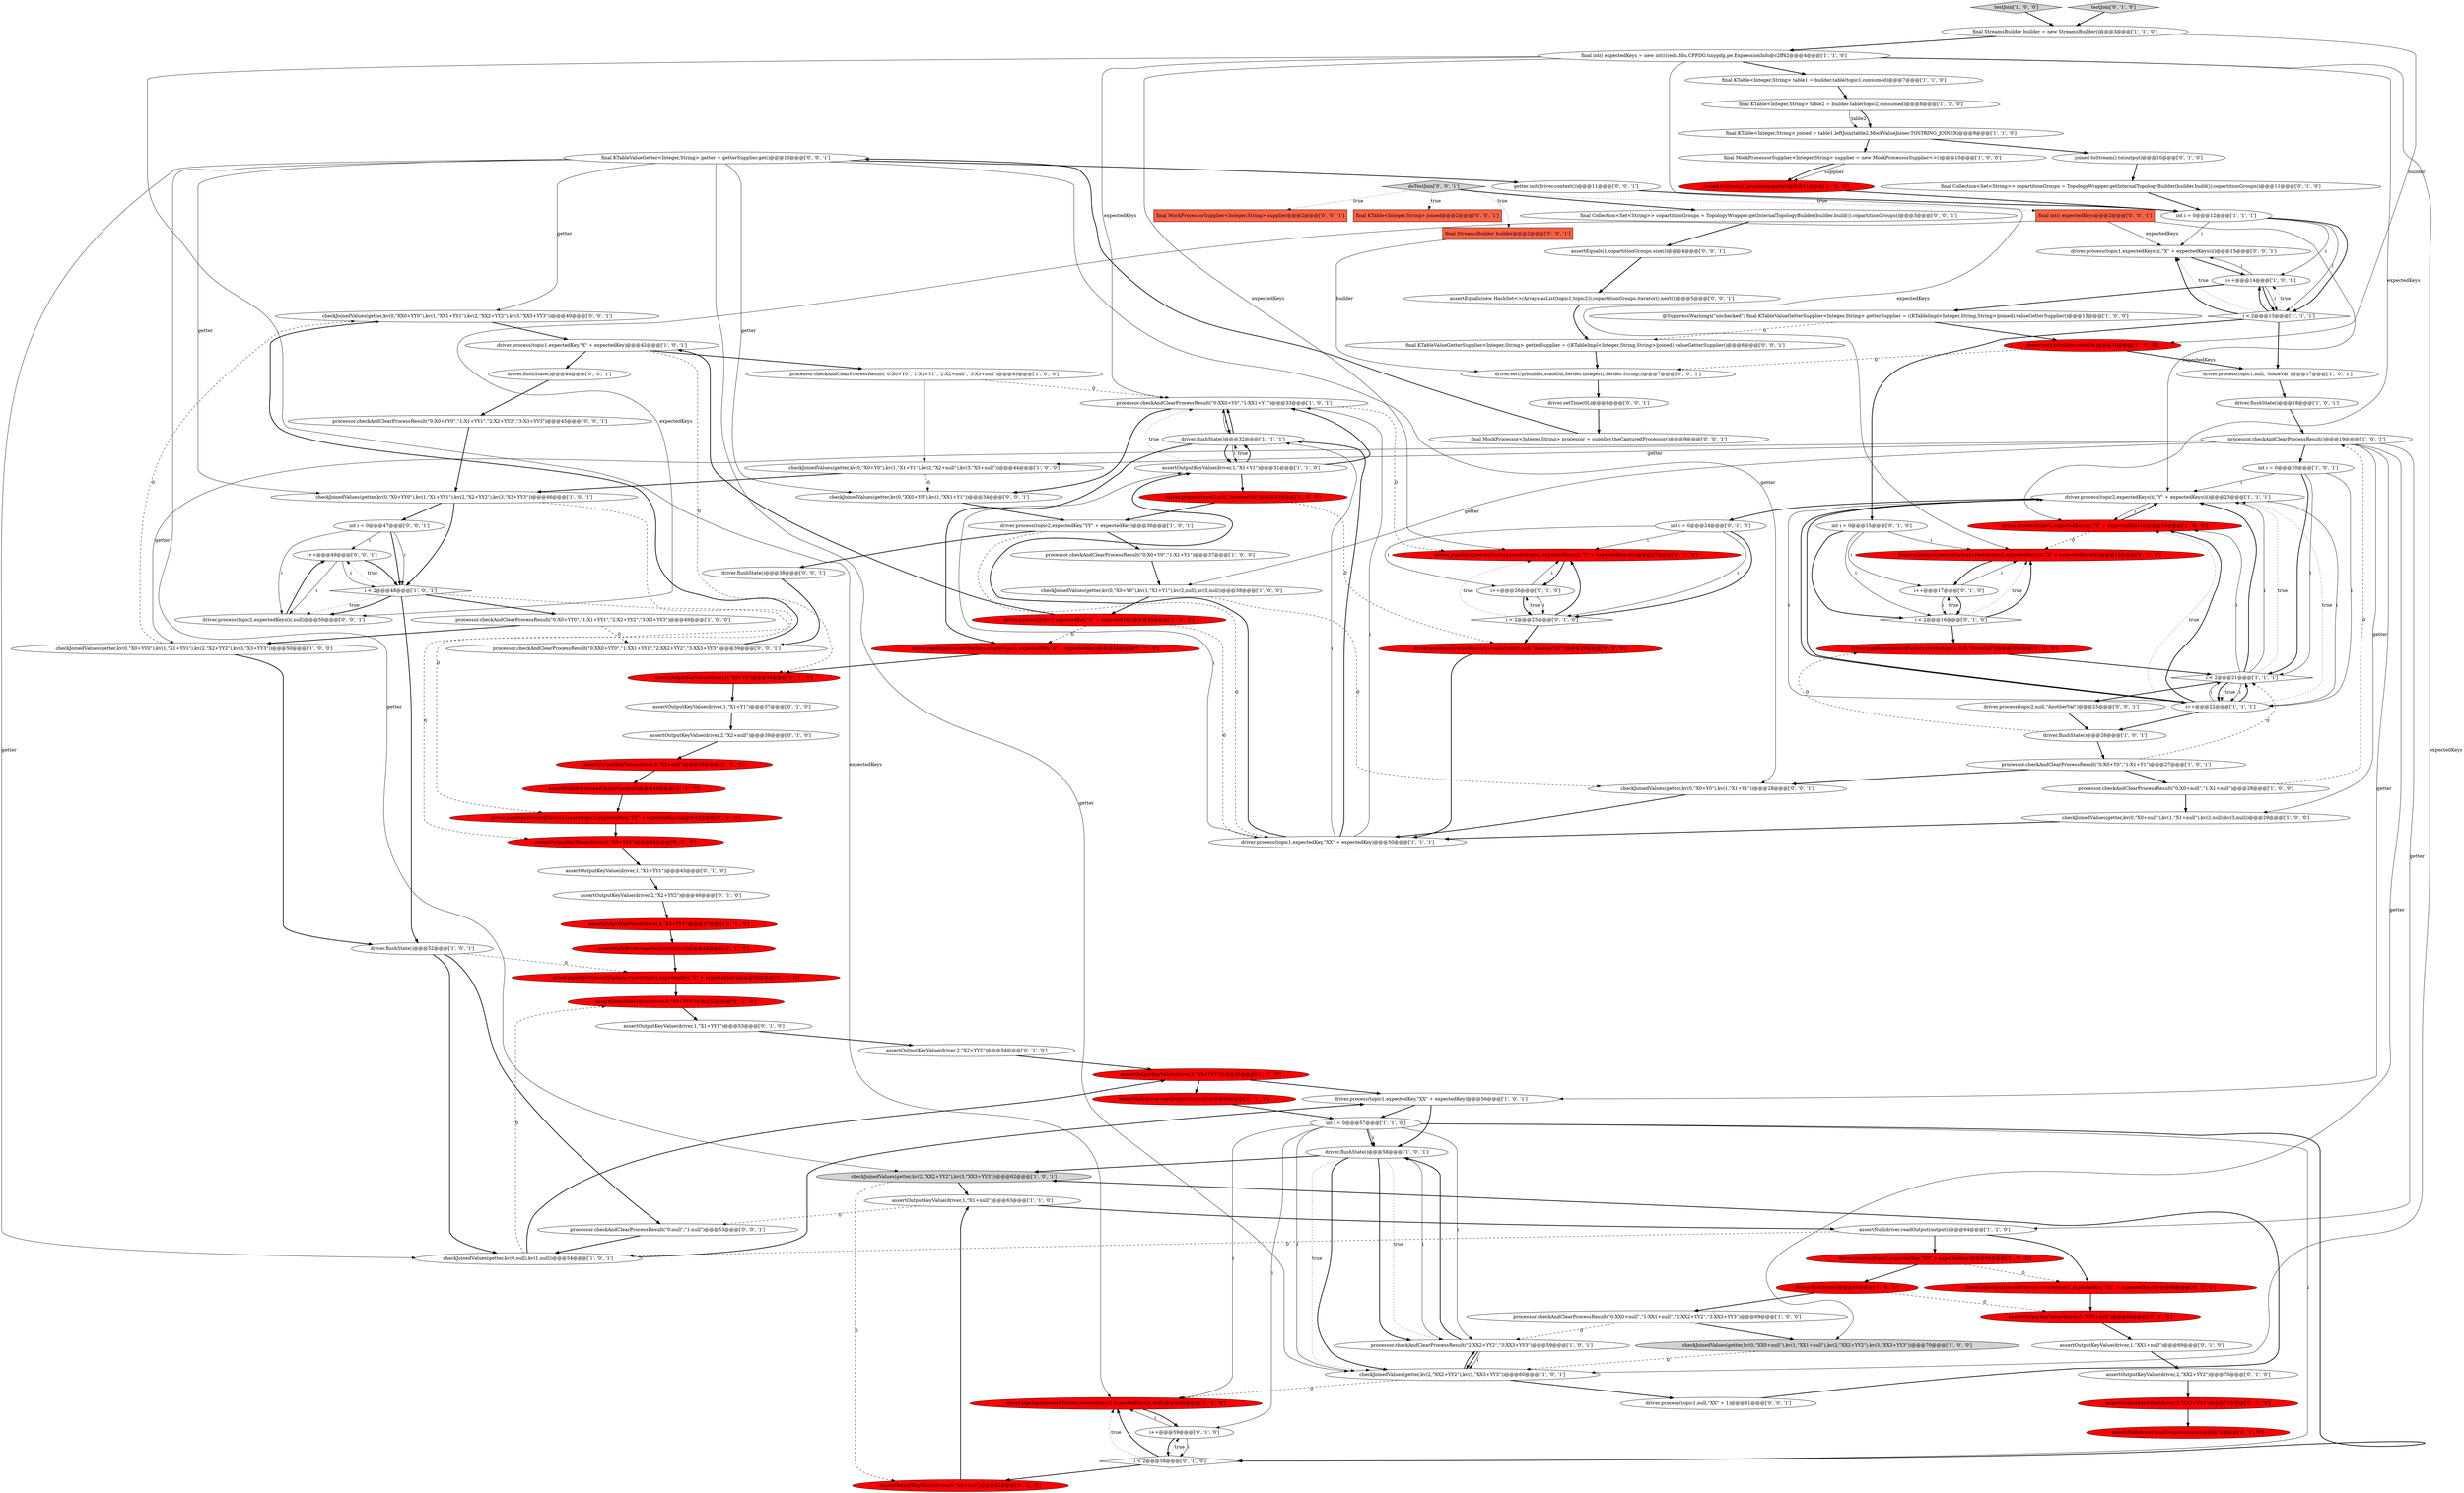 digraph {
71 [style = filled, label = "driver.pipeInput(recordFactory.create(topic2,expectedKey,\"YY\" + expectedKey))@@@42@@@['0', '1', '0']", fillcolor = red, shape = ellipse image = "AAA1AAABBB2BBB"];
18 [style = filled, label = "driver.flushState()@@@18@@@['1', '0', '1']", fillcolor = white, shape = ellipse image = "AAA0AAABBB1BBB"];
23 [style = filled, label = "driver.process(topic2,expectedKeys(i(,\"Y\" + expectedKeys(i()@@@23@@@['1', '1', '1']", fillcolor = white, shape = ellipse image = "AAA0AAABBB1BBB"];
5 [style = filled, label = "checkJoinedValues(getter,kv(2,\"XX2+YY2\"),kv(3,\"XX3+YY3\"))@@@62@@@['1', '0', '1']", fillcolor = lightgray, shape = ellipse image = "AAA0AAABBB1BBB"];
105 [style = filled, label = "checkJoinedValues(getter,kv(0,\"XX0+YY0\"),kv(1,\"XX1+YY1\"),kv(2,\"XX2+YY2\"),kv(3,\"XX3+YY3\"))@@@40@@@['0', '0', '1']", fillcolor = white, shape = ellipse image = "AAA0AAABBB3BBB"];
106 [style = filled, label = "final Collection<Set<String>> copartitionGroups = TopologyWrapper.getInternalTopologyBuilder(builder.build()).copartitionGroups()@@@3@@@['0', '0', '1']", fillcolor = white, shape = ellipse image = "AAA0AAABBB3BBB"];
67 [style = filled, label = "assertNull(driver.readOutput(output))@@@40@@@['0', '1', '0']", fillcolor = red, shape = ellipse image = "AAA1AAABBB2BBB"];
104 [style = filled, label = "final KTable<Integer,String> joined@@@2@@@['0', '0', '1']", fillcolor = tomato, shape = box image = "AAA0AAABBB3BBB"];
6 [style = filled, label = "@SuppressWarnings(\"unchecked\") final KTableValueGetterSupplier<Integer,String> getterSupplier = ((KTableImpl<Integer,String,String>)joined).valueGetterSupplier()@@@15@@@['1', '0', '0']", fillcolor = white, shape = ellipse image = "AAA0AAABBB1BBB"];
24 [style = filled, label = "processor.checkAndClearProcessResult(\"0:X0+Y0\",\"1:X1+Y1\")@@@37@@@['1', '0', '0']", fillcolor = white, shape = ellipse image = "AAA0AAABBB1BBB"];
88 [style = filled, label = "driver.pipeInput(recordFactory.create(topic2,expectedKeys(i(,null))@@@60@@@['0', '1', '0']", fillcolor = red, shape = ellipse image = "AAA1AAABBB2BBB"];
52 [style = filled, label = "driver.process(topic1,expectedKeys(i(,\"X\" + expectedKeys(i()@@@24@@@['1', '0', '0']", fillcolor = red, shape = ellipse image = "AAA1AAABBB1BBB"];
49 [style = filled, label = "joined.toStream().process(supplier)@@@11@@@['1', '0', '0']", fillcolor = red, shape = ellipse image = "AAA1AAABBB1BBB"];
114 [style = filled, label = "final KTableValueGetterSupplier<Integer,String> getterSupplier = ((KTableImpl<Integer,String,String>)joined).valueGetterSupplier()@@@6@@@['0', '0', '1']", fillcolor = white, shape = ellipse image = "AAA0AAABBB3BBB"];
98 [style = filled, label = "i++@@@49@@@['0', '0', '1']", fillcolor = white, shape = ellipse image = "AAA0AAABBB3BBB"];
70 [style = filled, label = "assertOutputKeyValue(driver,2,\"X2+YY2\")@@@54@@@['0', '1', '0']", fillcolor = white, shape = ellipse image = "AAA0AAABBB2BBB"];
78 [style = filled, label = "driver.pipeInput(recordFactory.create(topic1,expectedKey,\"X\" + expectedKey))@@@50@@@['0', '1', '0']", fillcolor = red, shape = ellipse image = "AAA1AAABBB2BBB"];
38 [style = filled, label = "processor.checkAndClearProcessResult(\"0:X0+Y0\",\"1:X1+Y1\")@@@27@@@['1', '0', '1']", fillcolor = white, shape = ellipse image = "AAA0AAABBB1BBB"];
58 [style = filled, label = "int i = 0@@@15@@@['0', '1', '0']", fillcolor = white, shape = ellipse image = "AAA0AAABBB2BBB"];
54 [style = filled, label = "final KTable<Integer,String> table1 = builder.table(topic1,consumed)@@@7@@@['1', '1', '0']", fillcolor = white, shape = ellipse image = "AAA0AAABBB1BBB"];
62 [style = filled, label = "i < 2@@@25@@@['0', '1', '0']", fillcolor = white, shape = diamond image = "AAA0AAABBB2BBB"];
63 [style = filled, label = "assertNull(driver.readOutput(output))@@@72@@@['0', '1', '0']", fillcolor = red, shape = ellipse image = "AAA1AAABBB2BBB"];
30 [style = filled, label = "driver.process(topic1,expectedKey,\"X\" + expectedKey)@@@42@@@['1', '0', '1']", fillcolor = white, shape = ellipse image = "AAA0AAABBB1BBB"];
3 [style = filled, label = "assertOutputKeyValue(driver,1,\"X1+null\")@@@63@@@['1', '1', '0']", fillcolor = white, shape = ellipse image = "AAA0AAABBB1BBB"];
116 [style = filled, label = "driver.process(topic2,expectedKeys(i(,null)@@@50@@@['0', '0', '1']", fillcolor = white, shape = ellipse image = "AAA0AAABBB3BBB"];
43 [style = filled, label = "driver.flushState()@@@32@@@['1', '1', '1']", fillcolor = white, shape = ellipse image = "AAA0AAABBB1BBB"];
15 [style = filled, label = "driver.process(topic1,expectedKey,\"XX\" + expectedKey)@@@56@@@['1', '0', '1']", fillcolor = white, shape = ellipse image = "AAA0AAABBB1BBB"];
82 [style = filled, label = "i++@@@17@@@['0', '1', '0']", fillcolor = white, shape = ellipse image = "AAA0AAABBB2BBB"];
41 [style = filled, label = "assertOutputKeyValue(driver,3,\"X3+YY3\")@@@55@@@['1', '1', '0']", fillcolor = red, shape = ellipse image = "AAA1AAABBB1BBB"];
33 [style = filled, label = "processor.checkAndClearProcessResult(\"0:X0+Y0\",\"1:X1+Y1\",\"2:X2+null\",\"3:X3+null\")@@@43@@@['1', '0', '0']", fillcolor = white, shape = ellipse image = "AAA0AAABBB1BBB"];
28 [style = filled, label = "processor.checkAndClearProcessResult(\"0:XX0+Y0\",\"1:XX1+Y1\")@@@33@@@['1', '0', '1']", fillcolor = white, shape = ellipse image = "AAA0AAABBB1BBB"];
34 [style = filled, label = "checkJoinedValues(getter,kv(0,\"X0+YY0\"),kv(1,\"X1+YY1\"),kv(2,\"X2+YY2\"),kv(3,\"X3+YY3\"))@@@46@@@['1', '0', '1']", fillcolor = white, shape = ellipse image = "AAA0AAABBB1BBB"];
107 [style = filled, label = "checkJoinedValues(getter,kv(0,\"XX0+Y0\"),kv(1,\"XX1+Y1\"))@@@34@@@['0', '0', '1']", fillcolor = white, shape = ellipse image = "AAA0AAABBB3BBB"];
48 [style = filled, label = "processor.checkAndClearProcessResult(\"2:XX2+YY2\",\"3:XX3+YY3\")@@@59@@@['1', '0', '1']", fillcolor = white, shape = ellipse image = "AAA0AAABBB1BBB"];
123 [style = filled, label = "processor.checkAndClearProcessResult(\"0:XX0+YY0\",\"1:XX1+YY1\",\"2:XX2+YY2\",\"3:XX3+YY3\")@@@39@@@['0', '0', '1']", fillcolor = white, shape = ellipse image = "AAA0AAABBB3BBB"];
115 [style = filled, label = "driver.process(topic1,expectedKeys(i(,\"X\" + expectedKeys(i()@@@15@@@['0', '0', '1']", fillcolor = white, shape = ellipse image = "AAA0AAABBB3BBB"];
13 [style = filled, label = "final KTable<Integer,String> joined = table1.leftJoin(table2,MockValueJoiner.TOSTRING_JOINER)@@@9@@@['1', '1', '0']", fillcolor = white, shape = ellipse image = "AAA0AAABBB1BBB"];
117 [style = filled, label = "driver.process(topic2,null,\"AnotherVal\")@@@25@@@['0', '0', '1']", fillcolor = white, shape = ellipse image = "AAA0AAABBB3BBB"];
2 [style = filled, label = "checkJoinedValues(getter,kv(0,null),kv(1,null))@@@54@@@['1', '0', '1']", fillcolor = white, shape = ellipse image = "AAA0AAABBB1BBB"];
64 [style = filled, label = "assertOutputKeyValue(driver,1,\"XX1+null\")@@@69@@@['0', '1', '0']", fillcolor = white, shape = ellipse image = "AAA0AAABBB2BBB"];
112 [style = filled, label = "final int(( expectedKeys@@@2@@@['0', '0', '1']", fillcolor = tomato, shape = box image = "AAA0AAABBB3BBB"];
95 [style = filled, label = "assertOutputKeyValue(driver,1,\"X1+Y1\")@@@37@@@['0', '1', '0']", fillcolor = white, shape = ellipse image = "AAA0AAABBB2BBB"];
120 [style = filled, label = "assertEquals(1,copartitionGroups.size())@@@4@@@['0', '0', '1']", fillcolor = white, shape = ellipse image = "AAA0AAABBB3BBB"];
26 [style = filled, label = "int i = 0@@@12@@@['1', '1', '1']", fillcolor = white, shape = ellipse image = "AAA0AAABBB1BBB"];
75 [style = filled, label = "assertOutputKeyValue(driver,0,\"X0+Y0\")@@@36@@@['0', '1', '0']", fillcolor = red, shape = ellipse image = "AAA1AAABBB2BBB"];
86 [style = filled, label = "int i = 0@@@24@@@['0', '1', '0']", fillcolor = white, shape = ellipse image = "AAA0AAABBB2BBB"];
109 [style = filled, label = "final MockProcessor<Integer,String> processor = supplier.theCapturedProcessor()@@@9@@@['0', '0', '1']", fillcolor = white, shape = ellipse image = "AAA0AAABBB3BBB"];
57 [style = filled, label = "assertOutputKeyValue(driver,3,\"XX3+YY3\")@@@71@@@['0', '1', '0']", fillcolor = red, shape = ellipse image = "AAA1AAABBB2BBB"];
103 [style = filled, label = "final StreamsBuilder builder@@@2@@@['0', '0', '1']", fillcolor = tomato, shape = box image = "AAA0AAABBB3BBB"];
17 [style = filled, label = "i++@@@22@@@['1', '1', '1']", fillcolor = white, shape = ellipse image = "AAA0AAABBB1BBB"];
31 [style = filled, label = "driver.process(topic2,null,\"AnotherVal\")@@@35@@@['1', '0', '0']", fillcolor = red, shape = ellipse image = "AAA1AAABBB1BBB"];
55 [style = filled, label = "driver.setUp(builder,stateDir)@@@16@@@['1', '0', '0']", fillcolor = red, shape = ellipse image = "AAA1AAABBB1BBB"];
68 [style = filled, label = "assertOutputKeyValue(driver,0,\"X0+YY0\")@@@52@@@['0', '1', '0']", fillcolor = red, shape = ellipse image = "AAA1AAABBB2BBB"];
76 [style = filled, label = "assertOutputKeyValue(driver,2,\"X2+YY2\")@@@46@@@['0', '1', '0']", fillcolor = white, shape = ellipse image = "AAA0AAABBB2BBB"];
47 [style = filled, label = "testJoin['1', '0', '0']", fillcolor = lightgray, shape = diamond image = "AAA0AAABBB1BBB"];
96 [style = filled, label = "processor.checkAndClearProcessResult(\"0:null\",\"1:null\")@@@53@@@['0', '0', '1']", fillcolor = white, shape = ellipse image = "AAA0AAABBB3BBB"];
110 [style = filled, label = "int i = 0@@@47@@@['0', '0', '1']", fillcolor = white, shape = ellipse image = "AAA0AAABBB3BBB"];
80 [style = filled, label = "assertOutputKeyValue(driver,0,\"XX0+null\")@@@68@@@['0', '1', '0']", fillcolor = red, shape = ellipse image = "AAA1AAABBB2BBB"];
16 [style = filled, label = "checkJoinedValues(getter,kv(0,\"X0+null\"),kv(1,\"X1+null\"),kv(2,null),kv(3,null))@@@29@@@['1', '0', '0']", fillcolor = white, shape = ellipse image = "AAA0AAABBB1BBB"];
69 [style = filled, label = "assertOutputKeyValue(driver,0,\"X0+YY0\")@@@44@@@['0', '1', '0']", fillcolor = red, shape = ellipse image = "AAA1AAABBB2BBB"];
118 [style = filled, label = "doTestJoin['0', '0', '1']", fillcolor = lightgray, shape = diamond image = "AAA0AAABBB3BBB"];
21 [style = filled, label = "processor.checkAndClearProcessResult(\"0:X0+YY0\",\"1:X1+YY1\",\"2:X2+YY2\",\"3:X3+YY3\")@@@49@@@['1', '0', '0']", fillcolor = white, shape = ellipse image = "AAA0AAABBB1BBB"];
29 [style = filled, label = "driver.process(topic2,expectedKey,\"YY\" + expectedKey)@@@36@@@['1', '0', '1']", fillcolor = white, shape = ellipse image = "AAA0AAABBB1BBB"];
37 [style = filled, label = "i < 2@@@21@@@['1', '1', '1']", fillcolor = white, shape = diamond image = "AAA0AAABBB1BBB"];
65 [style = filled, label = "driver.pipeInput(recordFactory.create(topic2,null,\"AnotherVal\"))@@@29@@@['0', '1', '0']", fillcolor = red, shape = ellipse image = "AAA1AAABBB2BBB"];
84 [style = filled, label = "i < 2@@@58@@@['0', '1', '0']", fillcolor = white, shape = diamond image = "AAA0AAABBB2BBB"];
100 [style = filled, label = "assertEquals(new HashSet<>(Arrays.asList(topic1,topic2)),copartitionGroups.iterator().next())@@@5@@@['0', '0', '1']", fillcolor = white, shape = ellipse image = "AAA0AAABBB3BBB"];
74 [style = filled, label = "assertOutputKeyValue(driver,1,\"X1+YY1\")@@@45@@@['0', '1', '0']", fillcolor = white, shape = ellipse image = "AAA0AAABBB2BBB"];
122 [style = filled, label = "final KTableValueGetter<Integer,String> getter = getterSupplier.get()@@@10@@@['0', '0', '1']", fillcolor = white, shape = ellipse image = "AAA0AAABBB3BBB"];
59 [style = filled, label = "assertOutputKeyValue(driver,3,\"X3+null\")@@@39@@@['0', '1', '0']", fillcolor = red, shape = ellipse image = "AAA1AAABBB2BBB"];
45 [style = filled, label = "driver.flushState()@@@58@@@['1', '0', '1']", fillcolor = white, shape = ellipse image = "AAA0AAABBB1BBB"];
87 [style = filled, label = "assertOutputKeyValue(driver,2,\"XX2+YY2\")@@@70@@@['0', '1', '0']", fillcolor = white, shape = ellipse image = "AAA0AAABBB2BBB"];
61 [style = filled, label = "driver.pipeInput(recordFactory.create(topic1,expectedKey,\"XX\" + expectedKey))@@@66@@@['0', '1', '0']", fillcolor = red, shape = ellipse image = "AAA1AAABBB2BBB"];
35 [style = filled, label = "assertNull(driver.readOutput(output))@@@64@@@['1', '1', '0']", fillcolor = white, shape = ellipse image = "AAA0AAABBB1BBB"];
46 [style = filled, label = "processor.checkAndClearProcessResult(\"0:XX0+null\",\"1:XX1+null\",\"2:XX2+YY2\",\"3:XX3+YY3\")@@@69@@@['1', '0', '0']", fillcolor = white, shape = ellipse image = "AAA0AAABBB1BBB"];
111 [style = filled, label = "checkJoinedValues(getter,kv(0,\"X0+Y0\"),kv(1,\"X1+Y1\"))@@@28@@@['0', '0', '1']", fillcolor = white, shape = ellipse image = "AAA0AAABBB3BBB"];
102 [style = filled, label = "final MockProcessorSupplier<Integer,String> supplier@@@2@@@['0', '0', '1']", fillcolor = tomato, shape = box image = "AAA0AAABBB3BBB"];
50 [style = filled, label = "processor.checkAndClearProcessResult(\"0:X0+null\",\"1:X1+null\")@@@28@@@['1', '0', '0']", fillcolor = white, shape = ellipse image = "AAA0AAABBB1BBB"];
32 [style = filled, label = "final KTable<Integer,String> table2 = builder.table(topic2,consumed)@@@8@@@['1', '1', '0']", fillcolor = white, shape = ellipse image = "AAA0AAABBB1BBB"];
22 [style = filled, label = "int i = 0@@@20@@@['1', '0', '1']", fillcolor = white, shape = ellipse image = "AAA0AAABBB1BBB"];
44 [style = filled, label = "i < 2@@@13@@@['1', '1', '1']", fillcolor = white, shape = diamond image = "AAA0AAABBB1BBB"];
36 [style = filled, label = "driver.process(topic1,null,\"SomeVal\")@@@17@@@['1', '0', '1']", fillcolor = white, shape = ellipse image = "AAA0AAABBB1BBB"];
27 [style = filled, label = "final int(( expectedKeys = new int((((edu.fdu.CPPDG.tinypdg.pe.ExpressionInfo@c2ff42@@@4@@@['1', '1', '0']", fillcolor = white, shape = ellipse image = "AAA0AAABBB1BBB"];
108 [style = filled, label = "driver.setTime(0L)@@@8@@@['0', '0', '1']", fillcolor = white, shape = ellipse image = "AAA0AAABBB3BBB"];
11 [style = filled, label = "driver.flushState()@@@68@@@['1', '0', '0']", fillcolor = red, shape = ellipse image = "AAA1AAABBB1BBB"];
72 [style = filled, label = "testJoin['0', '1', '0']", fillcolor = lightgray, shape = diamond image = "AAA0AAABBB2BBB"];
94 [style = filled, label = "assertOutputKeyValue(driver,0,\"X0+null\")@@@62@@@['0', '1', '0']", fillcolor = red, shape = ellipse image = "AAA1AAABBB2BBB"];
92 [style = filled, label = "assertNull(driver.readOutput(output))@@@48@@@['0', '1', '0']", fillcolor = red, shape = ellipse image = "AAA1AAABBB2BBB"];
121 [style = filled, label = "driver.process(topic1,null,\"XX\" + 1)@@@61@@@['0', '0', '1']", fillcolor = white, shape = ellipse image = "AAA0AAABBB3BBB"];
93 [style = filled, label = "i++@@@59@@@['0', '1', '0']", fillcolor = white, shape = ellipse image = "AAA0AAABBB2BBB"];
113 [style = filled, label = "driver.flushState()@@@38@@@['0', '0', '1']", fillcolor = white, shape = ellipse image = "AAA0AAABBB3BBB"];
119 [style = filled, label = "processor.checkAndClearProcessResult(\"0:X0+YY0\",\"1:X1+YY1\",\"2:X2+YY2\",\"3:X3+YY3\")@@@45@@@['0', '0', '1']", fillcolor = white, shape = ellipse image = "AAA0AAABBB3BBB"];
4 [style = filled, label = "processor.checkAndClearProcessResult()@@@19@@@['1', '0', '1']", fillcolor = white, shape = ellipse image = "AAA0AAABBB1BBB"];
97 [style = filled, label = "driver.flushState()@@@44@@@['0', '0', '1']", fillcolor = white, shape = ellipse image = "AAA0AAABBB3BBB"];
73 [style = filled, label = "joined.toStream().to(output)@@@10@@@['0', '1', '0']", fillcolor = white, shape = ellipse image = "AAA0AAABBB2BBB"];
83 [style = filled, label = "driver.pipeInput(recordFactory.create(topic1,expectedKey,\"X\" + expectedKey))@@@34@@@['0', '1', '0']", fillcolor = red, shape = ellipse image = "AAA1AAABBB2BBB"];
85 [style = filled, label = "assertOutputKeyValue(driver,2,\"X2+null\")@@@38@@@['0', '1', '0']", fillcolor = white, shape = ellipse image = "AAA0AAABBB2BBB"];
53 [style = filled, label = "int i = 0@@@57@@@['1', '1', '0']", fillcolor = white, shape = ellipse image = "AAA0AAABBB1BBB"];
20 [style = filled, label = "i++@@@14@@@['1', '0', '1']", fillcolor = white, shape = ellipse image = "AAA0AAABBB1BBB"];
42 [style = filled, label = "checkJoinedValues(getter,kv(0,\"XX0+null\"),kv(1,\"XX1+null\"),kv(2,\"XX2+YY2\"),kv(3,\"XX3+YY3\"))@@@70@@@['1', '0', '0']", fillcolor = lightgray, shape = ellipse image = "AAA0AAABBB1BBB"];
51 [style = filled, label = "driver.process(topic1,expectedKey,\"XX\" + expectedKey)@@@66@@@['1', '0', '0']", fillcolor = red, shape = ellipse image = "AAA1AAABBB1BBB"];
56 [style = filled, label = "assertOutputKeyValue(driver,3,\"X3+YY3\")@@@47@@@['0', '1', '0']", fillcolor = red, shape = ellipse image = "AAA1AAABBB2BBB"];
79 [style = filled, label = "driver.pipeInput(recordFactory.create(topic1,expectedKeys(i(,\"X\" + expectedKeys(i())@@@18@@@['0', '1', '0']", fillcolor = red, shape = ellipse image = "AAA1AAABBB2BBB"];
7 [style = filled, label = "driver.flushState()@@@26@@@['1', '0', '1']", fillcolor = white, shape = ellipse image = "AAA0AAABBB1BBB"];
9 [style = filled, label = "driver.flushState()@@@52@@@['1', '0', '1']", fillcolor = white, shape = ellipse image = "AAA0AAABBB1BBB"];
90 [style = filled, label = "assertOutputKeyValue(driver,1,\"X1+YY1\")@@@53@@@['0', '1', '0']", fillcolor = white, shape = ellipse image = "AAA0AAABBB2BBB"];
101 [style = filled, label = "getter.init(driver.context())@@@11@@@['0', '0', '1']", fillcolor = white, shape = ellipse image = "AAA0AAABBB3BBB"];
12 [style = filled, label = "checkJoinedValues(getter,kv(0,\"X0+Y0\"),kv(1,\"X1+Y1\"),kv(2,null),kv(3,null))@@@38@@@['1', '0', '0']", fillcolor = white, shape = ellipse image = "AAA0AAABBB1BBB"];
19 [style = filled, label = "i < 2@@@48@@@['1', '0', '1']", fillcolor = white, shape = diamond image = "AAA0AAABBB1BBB"];
89 [style = filled, label = "i < 2@@@16@@@['0', '1', '0']", fillcolor = white, shape = diamond image = "AAA0AAABBB2BBB"];
77 [style = filled, label = "driver.pipeInput(recordFactory.create(topic2,expectedKeys(i(,\"Y\" + expectedKeys(i())@@@27@@@['0', '1', '0']", fillcolor = red, shape = ellipse image = "AAA1AAABBB2BBB"];
0 [style = filled, label = "final MockProcessorSupplier<Integer,String> supplier = new MockProcessorSupplier<>()@@@10@@@['1', '0', '0']", fillcolor = white, shape = ellipse image = "AAA0AAABBB1BBB"];
25 [style = filled, label = "driver.process(topic1,expectedKey,\"X\" + expectedKey)@@@40@@@['1', '0', '0']", fillcolor = red, shape = ellipse image = "AAA1AAABBB1BBB"];
40 [style = filled, label = "final StreamsBuilder builder = new StreamsBuilder()@@@3@@@['1', '1', '0']", fillcolor = white, shape = ellipse image = "AAA0AAABBB1BBB"];
14 [style = filled, label = "assertOutputKeyValue(driver,1,\"X1+Y1\")@@@31@@@['1', '1', '0']", fillcolor = white, shape = ellipse image = "AAA0AAABBB1BBB"];
8 [style = filled, label = "checkJoinedValues(getter,kv(0,\"X0+YY0\"),kv(1,\"X1+YY1\"),kv(2,\"X2+YY2\"),kv(3,\"X3+YY3\"))@@@50@@@['1', '0', '0']", fillcolor = white, shape = ellipse image = "AAA0AAABBB1BBB"];
60 [style = filled, label = "assertNull(driver.readOutput(output))@@@56@@@['0', '1', '0']", fillcolor = red, shape = ellipse image = "AAA1AAABBB2BBB"];
66 [style = filled, label = "i++@@@26@@@['0', '1', '0']", fillcolor = white, shape = ellipse image = "AAA0AAABBB2BBB"];
99 [style = filled, label = "driver.setUp(builder,stateDir,Serdes.Integer(),Serdes.String())@@@7@@@['0', '0', '1']", fillcolor = white, shape = ellipse image = "AAA0AAABBB3BBB"];
81 [style = filled, label = "driver.pipeInput(recordFactory.create(topic1,null,\"SomeVal\"))@@@20@@@['0', '1', '0']", fillcolor = red, shape = ellipse image = "AAA1AAABBB2BBB"];
91 [style = filled, label = "final Collection<Set<String>> copartitionGroups = TopologyWrapper.getInternalTopologyBuilder(builder.build()).copartitionGroups()@@@11@@@['0', '1', '0']", fillcolor = white, shape = ellipse image = "AAA0AAABBB2BBB"];
10 [style = filled, label = "checkJoinedValues(getter,kv(0,\"X0+Y0\"),kv(1,\"X1+Y1\"),kv(2,\"X2+null\"),kv(3,\"X3+null\"))@@@44@@@['1', '0', '0']", fillcolor = white, shape = ellipse image = "AAA0AAABBB1BBB"];
39 [style = filled, label = "driver.process(topic1,expectedKey,\"XX\" + expectedKey)@@@30@@@['1', '1', '1']", fillcolor = white, shape = ellipse image = "AAA0AAABBB1BBB"];
1 [style = filled, label = "checkJoinedValues(getter,kv(2,\"XX2+YY2\"),kv(3,\"XX3+YY3\"))@@@60@@@['1', '0', '1']", fillcolor = white, shape = ellipse image = "AAA0AAABBB1BBB"];
5->3 [style = bold, label=""];
26->44 [style = solid, label="i"];
106->120 [style = bold, label=""];
28->107 [style = bold, label=""];
4->42 [style = solid, label="getter"];
122->5 [style = solid, label="getter"];
55->36 [style = bold, label=""];
98->19 [style = bold, label=""];
41->15 [style = bold, label=""];
107->29 [style = bold, label=""];
84->88 [style = dotted, label="true"];
17->52 [style = dotted, label="true"];
122->105 [style = solid, label="getter"];
22->37 [style = bold, label=""];
43->28 [style = solid, label="i"];
58->79 [style = solid, label="i"];
25->30 [style = bold, label=""];
39->28 [style = solid, label="i"];
19->116 [style = dotted, label="true"];
6->114 [style = dashed, label="0"];
46->48 [style = dashed, label="0"];
83->75 [style = bold, label=""];
118->106 [style = bold, label=""];
21->8 [style = bold, label=""];
33->28 [style = dashed, label="0"];
60->53 [style = bold, label=""];
39->14 [style = bold, label=""];
97->119 [style = bold, label=""];
23->17 [style = solid, label="i"];
55->99 [style = dashed, label="0"];
14->28 [style = bold, label=""];
53->84 [style = solid, label="i"];
103->99 [style = solid, label="builder"];
66->62 [style = bold, label=""];
67->71 [style = bold, label=""];
11->46 [style = bold, label=""];
94->3 [style = bold, label=""];
9->96 [style = bold, label=""];
27->79 [style = solid, label="expectedKeys"];
89->79 [style = dotted, label="true"];
118->112 [style = dotted, label="true"];
96->2 [style = bold, label=""];
45->48 [style = bold, label=""];
25->83 [style = dashed, label="0"];
12->111 [style = dashed, label="0"];
110->19 [style = bold, label=""];
84->88 [style = bold, label=""];
3->35 [style = bold, label=""];
38->50 [style = bold, label=""];
90->70 [style = bold, label=""];
43->83 [style = bold, label=""];
110->98 [style = solid, label="i"];
62->77 [style = bold, label=""];
91->26 [style = bold, label=""];
4->8 [style = solid, label="getter"];
28->43 [style = bold, label=""];
57->63 [style = bold, label=""];
99->108 [style = bold, label=""];
29->113 [style = bold, label=""];
19->9 [style = bold, label=""];
86->66 [style = solid, label="i"];
118->103 [style = dotted, label="true"];
9->78 [style = dashed, label="0"];
66->62 [style = solid, label="i"];
44->20 [style = dotted, label="true"];
62->65 [style = bold, label=""];
1->88 [style = dashed, label="0"];
36->18 [style = bold, label=""];
2->15 [style = bold, label=""];
27->1 [style = solid, label="expectedKeys"];
58->82 [style = solid, label="i"];
19->69 [style = dashed, label="0"];
58->89 [style = bold, label=""];
51->61 [style = dashed, label="0"];
23->17 [style = bold, label=""];
27->52 [style = solid, label="expectedKeys"];
110->19 [style = solid, label="i"];
1->121 [style = bold, label=""];
59->67 [style = bold, label=""];
51->11 [style = bold, label=""];
48->1 [style = bold, label=""];
32->13 [style = solid, label="table2"];
48->1 [style = solid, label="i"];
93->84 [style = bold, label=""];
21->123 [style = dashed, label="0"];
53->1 [style = solid, label="i"];
3->96 [style = dashed, label="0"];
20->44 [style = solid, label="i"];
46->42 [style = bold, label=""];
81->37 [style = bold, label=""];
52->23 [style = bold, label=""];
35->2 [style = dashed, label="0"];
4->35 [style = solid, label="getter"];
45->1 [style = dotted, label="true"];
34->19 [style = bold, label=""];
39->43 [style = solid, label="i"];
9->2 [style = bold, label=""];
35->61 [style = bold, label=""];
122->1 [style = solid, label="getter"];
4->12 [style = solid, label="getter"];
31->29 [style = bold, label=""];
122->34 [style = solid, label="getter"];
34->71 [style = dashed, label="0"];
10->107 [style = dashed, label="0"];
17->37 [style = bold, label=""];
53->93 [style = solid, label="i"];
53->48 [style = solid, label="i"];
14->43 [style = dotted, label="true"];
14->43 [style = bold, label=""];
17->23 [style = dotted, label="true"];
62->77 [style = dotted, label="true"];
45->1 [style = bold, label=""];
37->117 [style = bold, label=""];
88->93 [style = bold, label=""];
89->81 [style = bold, label=""];
112->23 [style = solid, label="expectedKeys"];
18->4 [style = bold, label=""];
10->34 [style = bold, label=""];
61->80 [style = bold, label=""];
53->45 [style = solid, label="i"];
45->48 [style = dotted, label="true"];
19->116 [style = bold, label=""];
118->104 [style = dotted, label="true"];
44->20 [style = bold, label=""];
65->39 [style = bold, label=""];
56->92 [style = bold, label=""];
92->78 [style = bold, label=""];
27->54 [style = bold, label=""];
122->107 [style = solid, label="getter"];
16->39 [style = bold, label=""];
37->17 [style = solid, label="i"];
39->14 [style = solid, label="i"];
5->94 [style = dashed, label="0"];
78->68 [style = bold, label=""];
117->7 [style = bold, label=""];
113->123 [style = bold, label=""];
86->62 [style = solid, label="i"];
66->77 [style = solid, label="i"];
4->22 [style = bold, label=""];
35->51 [style = bold, label=""];
37->23 [style = solid, label="i"];
28->77 [style = dashed, label="0"];
82->89 [style = bold, label=""];
13->0 [style = bold, label=""];
80->64 [style = bold, label=""];
69->74 [style = bold, label=""];
2->41 [style = bold, label=""];
17->52 [style = bold, label=""];
109->122 [style = bold, label=""];
24->12 [style = bold, label=""];
62->66 [style = dotted, label="true"];
30->33 [style = bold, label=""];
82->89 [style = solid, label="i"];
89->79 [style = bold, label=""];
17->23 [style = solid, label="i"];
47->40 [style = bold, label=""];
23->86 [style = bold, label=""];
76->56 [style = bold, label=""];
13->73 [style = bold, label=""];
27->88 [style = solid, label="expectedKeys"];
1->48 [style = bold, label=""];
93->88 [style = solid, label="i"];
26->20 [style = solid, label="i"];
23->52 [style = solid, label="i"];
17->37 [style = solid, label="i"];
15->53 [style = bold, label=""];
122->2 [style = solid, label="getter"];
114->99 [style = bold, label=""];
19->98 [style = dotted, label="true"];
72->40 [style = bold, label=""];
82->79 [style = solid, label="i"];
79->82 [style = bold, label=""];
37->52 [style = solid, label="i"];
120->100 [style = bold, label=""];
44->115 [style = dotted, label="true"];
20->115 [style = solid, label="i"];
17->23 [style = bold, label=""];
0->49 [style = solid, label="supplier"];
22->23 [style = solid, label="i"];
105->30 [style = bold, label=""];
6->55 [style = bold, label=""];
77->66 [style = bold, label=""];
4->16 [style = solid, label="getter"];
30->75 [style = dashed, label="0"];
110->116 [style = solid, label="i"];
50->4 [style = dashed, label="0"];
93->84 [style = solid, label="i"];
0->49 [style = bold, label=""];
26->44 [style = bold, label=""];
43->14 [style = bold, label=""];
14->28 [style = dotted, label="true"];
40->27 [style = bold, label=""];
75->95 [style = bold, label=""];
112->116 [style = solid, label="expectedKeys"];
111->39 [style = bold, label=""];
14->31 [style = bold, label=""];
73->91 [style = bold, label=""];
4->15 [style = solid, label="getter"];
121->5 [style = bold, label=""];
58->89 [style = solid, label="i"];
4->10 [style = solid, label="getter"];
52->79 [style = dashed, label="0"];
98->19 [style = solid, label="i"];
27->77 [style = solid, label="expectedKeys"];
22->37 [style = solid, label="i"];
25->39 [style = dashed, label="0"];
112->115 [style = solid, label="expectedKeys"];
26->115 [style = solid, label="i"];
19->21 [style = bold, label=""];
22->17 [style = solid, label="i"];
89->82 [style = dotted, label="true"];
84->94 [style = bold, label=""];
15->45 [style = bold, label=""];
44->36 [style = bold, label=""];
37->17 [style = bold, label=""];
7->81 [style = dashed, label="0"];
29->39 [style = dashed, label="0"];
39->43 [style = bold, label=""];
48->45 [style = solid, label="i"];
50->16 [style = bold, label=""];
68->90 [style = bold, label=""];
34->110 [style = bold, label=""];
86->62 [style = bold, label=""];
41->60 [style = bold, label=""];
87->57 [style = bold, label=""];
33->10 [style = bold, label=""];
95->85 [style = bold, label=""];
108->109 [style = bold, label=""];
122->101 [style = bold, label=""];
20->6 [style = bold, label=""];
40->55 [style = solid, label="builder"];
85->59 [style = bold, label=""];
27->28 [style = solid, label="expectedKeys"];
53->88 [style = solid, label="i"];
37->23 [style = bold, label=""];
116->98 [style = bold, label=""];
38->37 [style = dashed, label="0"];
20->44 [style = bold, label=""];
71->69 [style = bold, label=""];
43->28 [style = bold, label=""];
122->111 [style = solid, label="getter"];
115->20 [style = bold, label=""];
101->26 [style = bold, label=""];
86->77 [style = solid, label="i"];
17->7 [style = bold, label=""];
98->116 [style = solid, label="i"];
37->17 [style = dotted, label="true"];
8->105 [style = dashed, label="0"];
7->38 [style = bold, label=""];
70->41 [style = bold, label=""];
48->45 [style = bold, label=""];
64->87 [style = bold, label=""];
12->25 [style = bold, label=""];
100->114 [style = bold, label=""];
31->65 [style = dashed, label="0"];
2->68 [style = dashed, label="0"];
44->115 [style = bold, label=""];
11->80 [style = dashed, label="0"];
8->9 [style = bold, label=""];
42->1 [style = dashed, label="0"];
53->84 [style = bold, label=""];
119->34 [style = bold, label=""];
54->32 [style = bold, label=""];
43->14 [style = solid, label="i"];
44->58 [style = bold, label=""];
84->93 [style = dotted, label="true"];
123->105 [style = bold, label=""];
49->26 [style = bold, label=""];
37->23 [style = dotted, label="true"];
32->13 [style = bold, label=""];
30->97 [style = bold, label=""];
29->24 [style = bold, label=""];
118->102 [style = dotted, label="true"];
53->45 [style = bold, label=""];
38->111 [style = bold, label=""];
74->76 [style = bold, label=""];
45->5 [style = bold, label=""];
}
